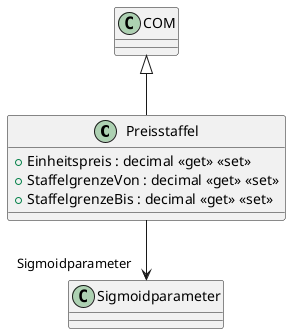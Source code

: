 @startuml
class Preisstaffel {
    + Einheitspreis : decimal <<get>> <<set>>
    + StaffelgrenzeVon : decimal <<get>> <<set>>
    + StaffelgrenzeBis : decimal <<get>> <<set>>
}
COM <|-- Preisstaffel
Preisstaffel --> "Sigmoidparameter" Sigmoidparameter
@enduml
